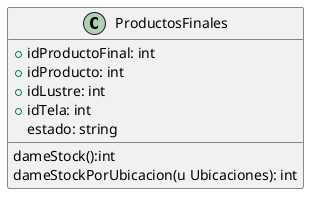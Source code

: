 @startuml ProductosFinales
class ProductosFinales{
    +idProductoFinal: int   
    +idProducto: int
    +idLustre: int
    +idTela: int
    estado: string

    dameStock():int
    dameStockPorUbicacion(u Ubicaciones): int

    
}
@enduml